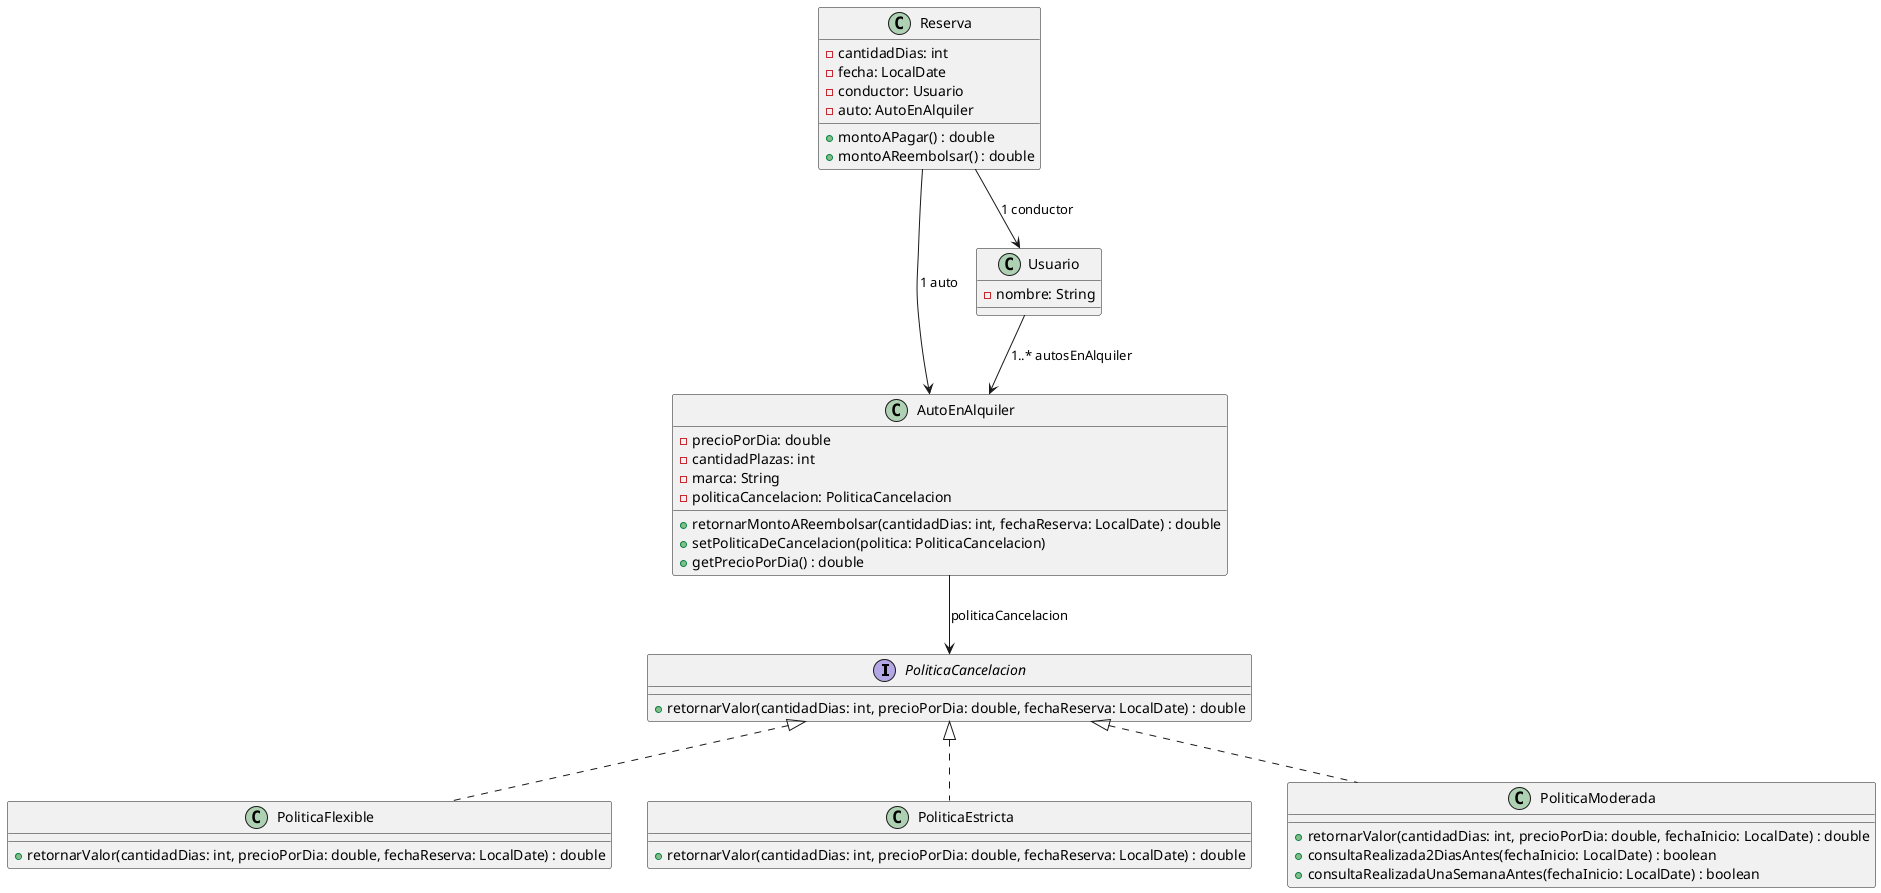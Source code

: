 @startuml
interface PoliticaCancelacion {
    +retornarValor(cantidadDias: int, precioPorDia: double, fechaReserva: LocalDate) : double
}


class PoliticaFlexible implements PoliticaCancelacion {
    +retornarValor(cantidadDias: int, precioPorDia: double, fechaReserva: LocalDate) : double
}

class PoliticaEstricta implements PoliticaCancelacion {
    +retornarValor(cantidadDias: int, precioPorDia: double, fechaReserva: LocalDate) : double
}

class PoliticaModerada implements PoliticaCancelacion {
    +retornarValor(cantidadDias: int, precioPorDia: double, fechaInicio: LocalDate) : double
    +consultaRealizada2DiasAntes(fechaInicio: LocalDate) : boolean
    +consultaRealizadaUnaSemanaAntes(fechaInicio: LocalDate) : boolean
}

class AutoEnAlquiler {
    -precioPorDia: double
    -cantidadPlazas: int
    -marca: String
    -politicaCancelacion: PoliticaCancelacion
    +retornarMontoAReembolsar(cantidadDias: int, fechaReserva: LocalDate) : double
    +setPoliticaDeCancelacion(politica: PoliticaCancelacion)
    +getPrecioPorDia() : double
}


class Usuario {
    -nombre: String
}


class Reserva {
    -cantidadDias: int
    -fecha: LocalDate
    -conductor: Usuario
    -auto: AutoEnAlquiler
    +montoAPagar() : double
    +montoAReembolsar() : double
}


AutoEnAlquiler --> PoliticaCancelacion : "politicaCancelacion"
Usuario --> AutoEnAlquiler : "1..* autosEnAlquiler"
Reserva --> Usuario : "1 conductor"
Reserva --> AutoEnAlquiler : "1 auto"
@enduml